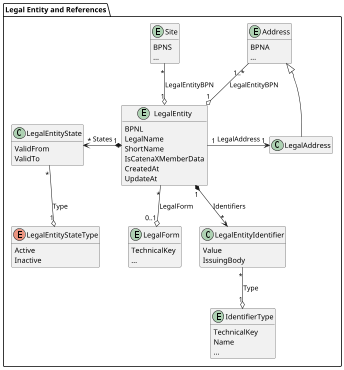 @startuml legal-entity

skinparam dpi 50

package "Legal Entity and References" {
  entity LegalEntity {
    BPNL
    LegalName
    ShortName
    IsCatenaXMemberData
    CreatedAt
    UpdateAt
  }

  entity Site {
      BPNS
      ...
  }

  entity Address {
      BPNA
      ...
  }

  class LegalEntityState {
    ValidFrom
    ValidTo
  }

  enum LegalEntityStateType {
    Active
    Inactive
  }

  class LegalEntityIdentifier {
    Value
    IssuingBody
  }

  entity IdentifierType {
    TechnicalKey
    Name
    ...
  }

  ' taken out from 24.05, as not clear if this is modelled correctly
  ' class Classification {
  '   Value
  '   Code
  ' }

  ' enum ClassificationType {
  '   NACE
  '   NAF
  '   NAICS
  '   SIC
  ' }

  entity LegalForm {
    TechnicalKey
    ...
  }

  class LegalAddress {}

  ' not standardized yet
  ' class ConfidenceCriteria {
  '   SharedByOwner
  '   CheckedByExternalSource
  '   NumberOfSharingMembers
  '   LastConfidenceCheckAt
  '   NextConfidenceCheckAt
  '   ConfidenceLevel
  ' }

  ' not implemented / standardized yet
  ' class LegalEntityScriptVariant {
  '   LegalName
  '   ShortName
  ' }

  ' enum ScriptCode {
  '   Arab
  '   Cyrl
  '   Hans
  '   Jpan
  '   Latn
  '   ...
  ' }

  Address "1..*" -d-o "1" LegalEntity : LegalEntityBPN
  Site "*" -d-o "1" LegalEntity : LegalEntityBPN

  LegalEntity "1" *-l-> "*" LegalEntityState : States
  LegalEntityState "*" -d-o "1" LegalEntityStateType : Type
  
  LegalEntity "1" *-d-> "*" LegalEntityIdentifier : Identifiers
  LegalEntityIdentifier "*" -d-o "1" IdentifierType : Type
  
  ' taken out from 24.05, as not clear if this is modelled correctly
  ' LegalEntity "1" *-d-> "*" Classification : Classifications
  ' Classification "*" -d-o "1" ClassificationType : Type
  
  LegalEntity "*" -d-o "0..1" LegalForm : LegalForm

  LegalEntity "1" -r-> "1" LegalAddress : LegalAddress
  LegalAddress -u-|> Address

  ' not standardized yet
  ' LegalEntity "1" -u-> "1" ConfidenceCriteria : ConfidenceCriteria

  ' not implemented / standardized yet
  ' LegalEntity "1" *--> "*" LegalEntityScriptVariant : ScriptVariants
  ' LegalEntityScriptVariant "*" --o "1" ScriptCode : ScriptCode
}

hide methods
hide LegalAddress members
@enduml
